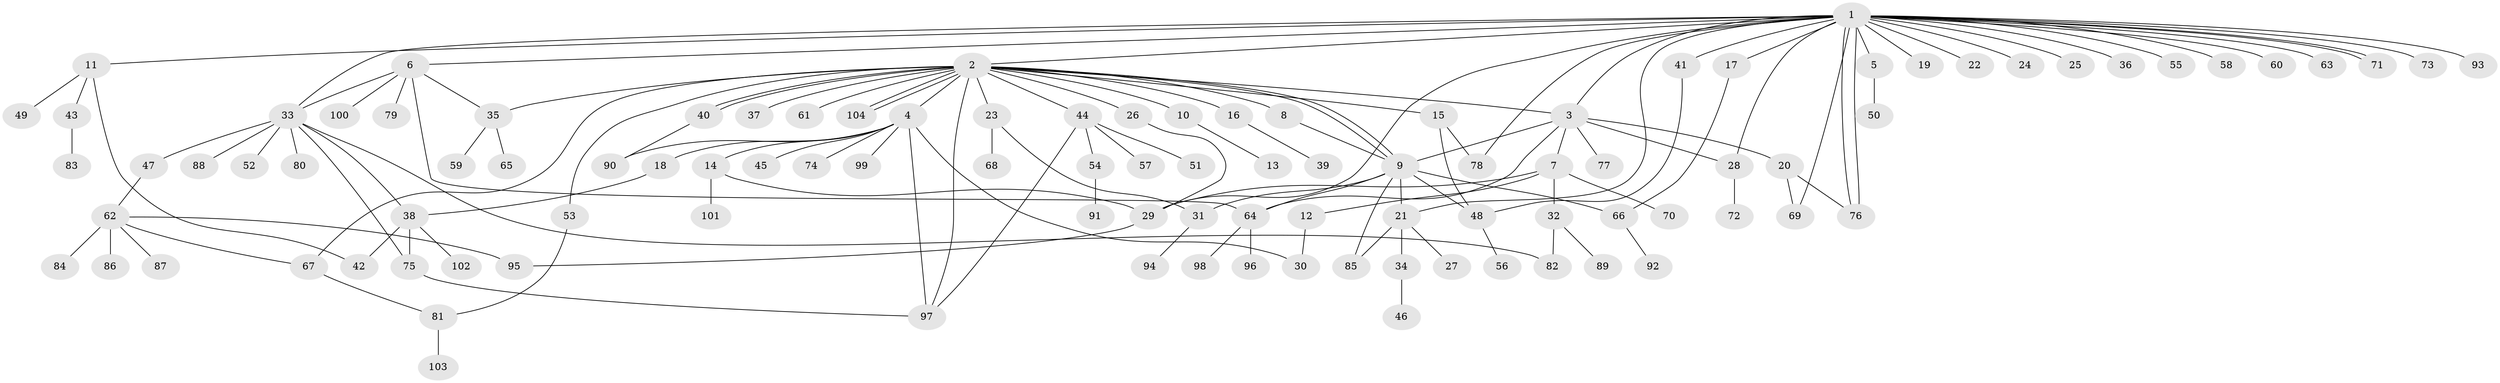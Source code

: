 // coarse degree distribution, {10: 0.030303030303030304, 11: 0.030303030303030304, 6: 0.06060606060606061, 1: 0.21212121212121213, 4: 0.09090909090909091, 3: 0.15151515151515152, 8: 0.030303030303030304, 2: 0.30303030303030304, 7: 0.030303030303030304, 5: 0.06060606060606061}
// Generated by graph-tools (version 1.1) at 2025/50/03/04/25 22:50:12]
// undirected, 104 vertices, 140 edges
graph export_dot {
  node [color=gray90,style=filled];
  1;
  2;
  3;
  4;
  5;
  6;
  7;
  8;
  9;
  10;
  11;
  12;
  13;
  14;
  15;
  16;
  17;
  18;
  19;
  20;
  21;
  22;
  23;
  24;
  25;
  26;
  27;
  28;
  29;
  30;
  31;
  32;
  33;
  34;
  35;
  36;
  37;
  38;
  39;
  40;
  41;
  42;
  43;
  44;
  45;
  46;
  47;
  48;
  49;
  50;
  51;
  52;
  53;
  54;
  55;
  56;
  57;
  58;
  59;
  60;
  61;
  62;
  63;
  64;
  65;
  66;
  67;
  68;
  69;
  70;
  71;
  72;
  73;
  74;
  75;
  76;
  77;
  78;
  79;
  80;
  81;
  82;
  83;
  84;
  85;
  86;
  87;
  88;
  89;
  90;
  91;
  92;
  93;
  94;
  95;
  96;
  97;
  98;
  99;
  100;
  101;
  102;
  103;
  104;
  1 -- 2;
  1 -- 3;
  1 -- 5;
  1 -- 6;
  1 -- 11;
  1 -- 17;
  1 -- 19;
  1 -- 21;
  1 -- 22;
  1 -- 24;
  1 -- 25;
  1 -- 28;
  1 -- 29;
  1 -- 33;
  1 -- 36;
  1 -- 41;
  1 -- 55;
  1 -- 58;
  1 -- 60;
  1 -- 63;
  1 -- 69;
  1 -- 71;
  1 -- 71;
  1 -- 73;
  1 -- 76;
  1 -- 76;
  1 -- 78;
  1 -- 93;
  2 -- 3;
  2 -- 4;
  2 -- 8;
  2 -- 9;
  2 -- 9;
  2 -- 10;
  2 -- 15;
  2 -- 16;
  2 -- 23;
  2 -- 26;
  2 -- 35;
  2 -- 37;
  2 -- 40;
  2 -- 40;
  2 -- 44;
  2 -- 53;
  2 -- 61;
  2 -- 67;
  2 -- 97;
  2 -- 104;
  2 -- 104;
  3 -- 7;
  3 -- 9;
  3 -- 20;
  3 -- 28;
  3 -- 64;
  3 -- 77;
  4 -- 14;
  4 -- 18;
  4 -- 30;
  4 -- 45;
  4 -- 74;
  4 -- 90;
  4 -- 97;
  4 -- 99;
  5 -- 50;
  6 -- 33;
  6 -- 35;
  6 -- 64;
  6 -- 79;
  6 -- 100;
  7 -- 12;
  7 -- 29;
  7 -- 32;
  7 -- 70;
  8 -- 9;
  9 -- 21;
  9 -- 31;
  9 -- 48;
  9 -- 64;
  9 -- 66;
  9 -- 85;
  10 -- 13;
  11 -- 42;
  11 -- 43;
  11 -- 49;
  12 -- 30;
  14 -- 29;
  14 -- 101;
  15 -- 48;
  15 -- 78;
  16 -- 39;
  17 -- 66;
  18 -- 38;
  20 -- 69;
  20 -- 76;
  21 -- 27;
  21 -- 34;
  21 -- 85;
  23 -- 31;
  23 -- 68;
  26 -- 29;
  28 -- 72;
  29 -- 95;
  31 -- 94;
  32 -- 82;
  32 -- 89;
  33 -- 38;
  33 -- 47;
  33 -- 52;
  33 -- 75;
  33 -- 80;
  33 -- 82;
  33 -- 88;
  34 -- 46;
  35 -- 59;
  35 -- 65;
  38 -- 42;
  38 -- 75;
  38 -- 102;
  40 -- 90;
  41 -- 48;
  43 -- 83;
  44 -- 51;
  44 -- 54;
  44 -- 57;
  44 -- 97;
  47 -- 62;
  48 -- 56;
  53 -- 81;
  54 -- 91;
  62 -- 67;
  62 -- 84;
  62 -- 86;
  62 -- 87;
  62 -- 95;
  64 -- 96;
  64 -- 98;
  66 -- 92;
  67 -- 81;
  75 -- 97;
  81 -- 103;
}
